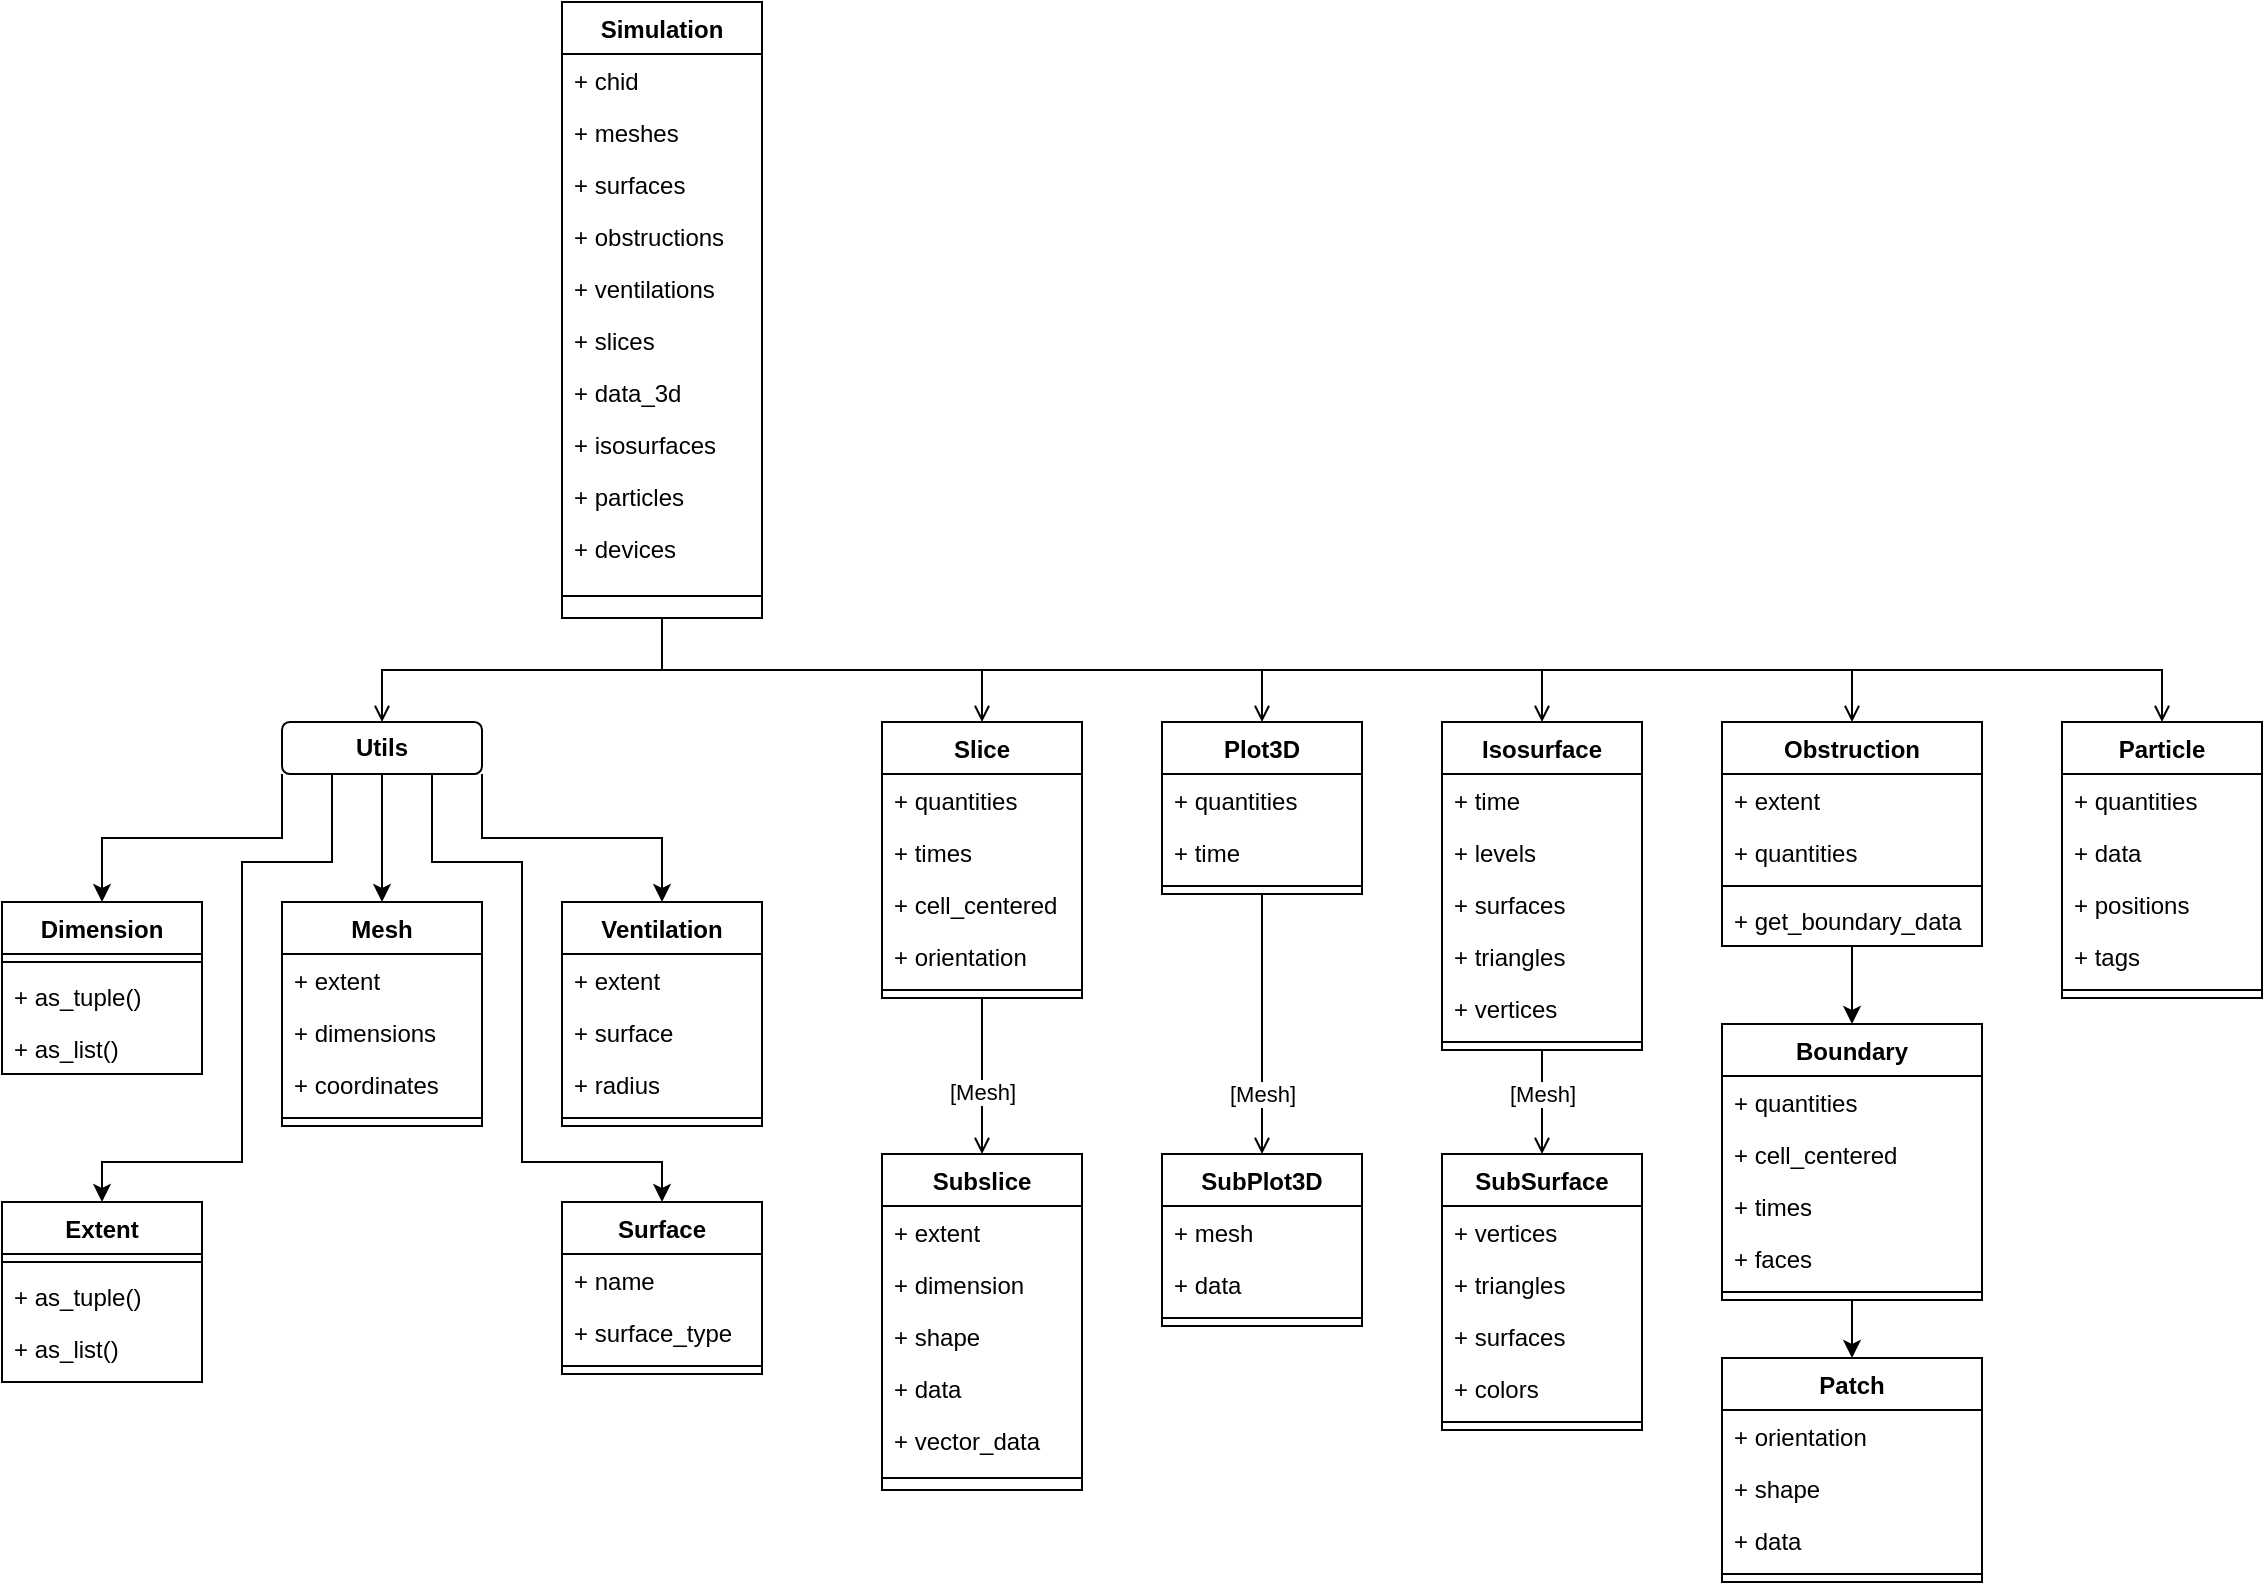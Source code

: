 <mxfile version="14.3.2" type="device"><diagram id="C5RBs43oDa-KdzZeNtuy" name="Page-1"><mxGraphModel dx="1422" dy="762" grid="1" gridSize="10" guides="1" tooltips="1" connect="1" arrows="1" fold="1" page="1" pageScale="1" pageWidth="1169" pageHeight="827" math="0" shadow="0"><root><mxCell id="WIyWlLk6GJQsqaUBKTNV-0"/><mxCell id="WIyWlLk6GJQsqaUBKTNV-1" parent="WIyWlLk6GJQsqaUBKTNV-0"/><mxCell id="TJnYj9k_5-1YT6hgguGV-46" style="edgeStyle=orthogonalEdgeStyle;rounded=0;orthogonalLoop=1;jettySize=auto;html=1;exitX=0.5;exitY=1;exitDx=0;exitDy=0;entryX=0.5;entryY=0;entryDx=0;entryDy=0;startArrow=none;startFill=0;endArrow=open;endFill=0;" parent="WIyWlLk6GJQsqaUBKTNV-1" source="zkfFHV4jXpPFQw0GAbJ--0" target="TJnYj9k_5-1YT6hgguGV-35" edge="1"><mxGeometry relative="1" as="geometry"/></mxCell><mxCell id="TJnYj9k_5-1YT6hgguGV-57" style="edgeStyle=orthogonalEdgeStyle;rounded=0;orthogonalLoop=1;jettySize=auto;html=1;exitX=0.5;exitY=1;exitDx=0;exitDy=0;entryX=0.5;entryY=0;entryDx=0;entryDy=0;startArrow=none;startFill=0;endArrow=open;endFill=0;" parent="WIyWlLk6GJQsqaUBKTNV-1" source="zkfFHV4jXpPFQw0GAbJ--0" target="TJnYj9k_5-1YT6hgguGV-49" edge="1"><mxGeometry relative="1" as="geometry"/></mxCell><mxCell id="TJnYj9k_5-1YT6hgguGV-58" style="edgeStyle=orthogonalEdgeStyle;rounded=0;orthogonalLoop=1;jettySize=auto;html=1;exitX=0.5;exitY=1;exitDx=0;exitDy=0;entryX=0.5;entryY=0;entryDx=0;entryDy=0;startArrow=none;startFill=0;endArrow=open;endFill=0;" parent="WIyWlLk6GJQsqaUBKTNV-1" source="zkfFHV4jXpPFQw0GAbJ--0" target="TJnYj9k_5-1YT6hgguGV-18" edge="1"><mxGeometry relative="1" as="geometry"/></mxCell><mxCell id="TJnYj9k_5-1YT6hgguGV-99" style="edgeStyle=orthogonalEdgeStyle;rounded=0;orthogonalLoop=1;jettySize=auto;html=1;exitX=0.5;exitY=1;exitDx=0;exitDy=0;startArrow=none;startFill=0;endArrow=open;endFill=0;entryX=0.5;entryY=0;entryDx=0;entryDy=0;" parent="WIyWlLk6GJQsqaUBKTNV-1" source="zkfFHV4jXpPFQw0GAbJ--0" target="TJnYj9k_5-1YT6hgguGV-12" edge="1"><mxGeometry relative="1" as="geometry"/></mxCell><mxCell id="TJnYj9k_5-1YT6hgguGV-103" style="edgeStyle=orthogonalEdgeStyle;rounded=0;orthogonalLoop=1;jettySize=auto;html=1;exitX=0.5;exitY=1;exitDx=0;exitDy=0;entryX=0.5;entryY=0;entryDx=0;entryDy=0;startArrow=none;startFill=0;endArrow=open;endFill=0;" parent="WIyWlLk6GJQsqaUBKTNV-1" source="zkfFHV4jXpPFQw0GAbJ--0" target="TJnYj9k_5-1YT6hgguGV-61" edge="1"><mxGeometry relative="1" as="geometry"/></mxCell><mxCell id="zkfFHV4jXpPFQw0GAbJ--0" value="Simulation" style="swimlane;fontStyle=1;align=center;verticalAlign=top;childLayout=stackLayout;horizontal=1;startSize=26;horizontalStack=0;resizeParent=1;resizeLast=0;collapsible=1;marginBottom=0;rounded=0;shadow=0;strokeWidth=1;" parent="WIyWlLk6GJQsqaUBKTNV-1" vertex="1"><mxGeometry x="300" y="19" width="100" height="308" as="geometry"><mxRectangle x="230" y="140" width="160" height="26" as="alternateBounds"/></mxGeometry></mxCell><mxCell id="zkfFHV4jXpPFQw0GAbJ--1" value="+ chid" style="text;align=left;verticalAlign=top;spacingLeft=4;spacingRight=4;overflow=hidden;rotatable=0;points=[[0,0.5],[1,0.5]];portConstraint=eastwest;" parent="zkfFHV4jXpPFQw0GAbJ--0" vertex="1"><mxGeometry y="26" width="100" height="26" as="geometry"/></mxCell><mxCell id="zkfFHV4jXpPFQw0GAbJ--2" value="+ meshes" style="text;align=left;verticalAlign=top;spacingLeft=4;spacingRight=4;overflow=hidden;rotatable=0;points=[[0,0.5],[1,0.5]];portConstraint=eastwest;rounded=0;shadow=0;html=0;" parent="zkfFHV4jXpPFQw0GAbJ--0" vertex="1"><mxGeometry y="52" width="100" height="26" as="geometry"/></mxCell><mxCell id="zkfFHV4jXpPFQw0GAbJ--3" value="+ surfaces" style="text;align=left;verticalAlign=top;spacingLeft=4;spacingRight=4;overflow=hidden;rotatable=0;points=[[0,0.5],[1,0.5]];portConstraint=eastwest;rounded=0;shadow=0;html=0;" parent="zkfFHV4jXpPFQw0GAbJ--0" vertex="1"><mxGeometry y="78" width="100" height="26" as="geometry"/></mxCell><mxCell id="TJnYj9k_5-1YT6hgguGV-0" value="+ obstructions" style="text;align=left;verticalAlign=top;spacingLeft=4;spacingRight=4;overflow=hidden;rotatable=0;points=[[0,0.5],[1,0.5]];portConstraint=eastwest;rounded=0;shadow=0;html=0;" parent="zkfFHV4jXpPFQw0GAbJ--0" vertex="1"><mxGeometry y="104" width="100" height="26" as="geometry"/></mxCell><mxCell id="TJnYj9k_5-1YT6hgguGV-1" value="+ ventilations" style="text;align=left;verticalAlign=top;spacingLeft=4;spacingRight=4;overflow=hidden;rotatable=0;points=[[0,0.5],[1,0.5]];portConstraint=eastwest;rounded=0;shadow=0;html=0;" parent="zkfFHV4jXpPFQw0GAbJ--0" vertex="1"><mxGeometry y="130" width="100" height="26" as="geometry"/></mxCell><mxCell id="TJnYj9k_5-1YT6hgguGV-2" value="+ slices" style="text;align=left;verticalAlign=top;spacingLeft=4;spacingRight=4;overflow=hidden;rotatable=0;points=[[0,0.5],[1,0.5]];portConstraint=eastwest;rounded=0;shadow=0;html=0;" parent="zkfFHV4jXpPFQw0GAbJ--0" vertex="1"><mxGeometry y="156" width="100" height="26" as="geometry"/></mxCell><mxCell id="9ax6UmzEwDTlL08k2QeI-30" value="+ data_3d" style="text;align=left;verticalAlign=top;spacingLeft=4;spacingRight=4;overflow=hidden;rotatable=0;points=[[0,0.5],[1,0.5]];portConstraint=eastwest;rounded=0;shadow=0;html=0;" vertex="1" parent="zkfFHV4jXpPFQw0GAbJ--0"><mxGeometry y="182" width="100" height="26" as="geometry"/></mxCell><mxCell id="9ax6UmzEwDTlL08k2QeI-28" value="+ isosurfaces" style="text;align=left;verticalAlign=top;spacingLeft=4;spacingRight=4;overflow=hidden;rotatable=0;points=[[0,0.5],[1,0.5]];portConstraint=eastwest;rounded=0;shadow=0;html=0;" vertex="1" parent="zkfFHV4jXpPFQw0GAbJ--0"><mxGeometry y="208" width="100" height="26" as="geometry"/></mxCell><mxCell id="9ax6UmzEwDTlL08k2QeI-31" value="+ particles" style="text;align=left;verticalAlign=top;spacingLeft=4;spacingRight=4;overflow=hidden;rotatable=0;points=[[0,0.5],[1,0.5]];portConstraint=eastwest;rounded=0;shadow=0;html=0;" vertex="1" parent="zkfFHV4jXpPFQw0GAbJ--0"><mxGeometry y="234" width="100" height="26" as="geometry"/></mxCell><mxCell id="9ax6UmzEwDTlL08k2QeI-32" value="+ devices" style="text;align=left;verticalAlign=top;spacingLeft=4;spacingRight=4;overflow=hidden;rotatable=0;points=[[0,0.5],[1,0.5]];portConstraint=eastwest;rounded=0;shadow=0;html=0;" vertex="1" parent="zkfFHV4jXpPFQw0GAbJ--0"><mxGeometry y="260" width="100" height="26" as="geometry"/></mxCell><mxCell id="zkfFHV4jXpPFQw0GAbJ--4" value="" style="line;html=1;strokeWidth=1;align=left;verticalAlign=middle;spacingTop=-1;spacingLeft=3;spacingRight=3;rotatable=0;labelPosition=right;points=[];portConstraint=eastwest;" parent="zkfFHV4jXpPFQw0GAbJ--0" vertex="1"><mxGeometry y="286" width="100" height="22" as="geometry"/></mxCell><mxCell id="zkfFHV4jXpPFQw0GAbJ--6" value="Dimension" style="swimlane;fontStyle=1;align=center;verticalAlign=top;childLayout=stackLayout;horizontal=1;startSize=26;horizontalStack=0;resizeParent=1;resizeLast=0;collapsible=1;marginBottom=0;rounded=0;shadow=0;strokeWidth=1;" parent="WIyWlLk6GJQsqaUBKTNV-1" vertex="1"><mxGeometry x="20" y="469" width="100" height="86" as="geometry"><mxRectangle x="130" y="380" width="160" height="26" as="alternateBounds"/></mxGeometry></mxCell><mxCell id="zkfFHV4jXpPFQw0GAbJ--9" value="" style="line;html=1;strokeWidth=1;align=left;verticalAlign=middle;spacingTop=-1;spacingLeft=3;spacingRight=3;rotatable=0;labelPosition=right;points=[];portConstraint=eastwest;" parent="zkfFHV4jXpPFQw0GAbJ--6" vertex="1"><mxGeometry y="26" width="100" height="8" as="geometry"/></mxCell><mxCell id="9ax6UmzEwDTlL08k2QeI-25" value="+ as_tuple()" style="text;align=left;verticalAlign=top;spacingLeft=4;spacingRight=4;overflow=hidden;rotatable=0;points=[[0,0.5],[1,0.5]];portConstraint=eastwest;" vertex="1" parent="zkfFHV4jXpPFQw0GAbJ--6"><mxGeometry y="34" width="100" height="26" as="geometry"/></mxCell><mxCell id="9ax6UmzEwDTlL08k2QeI-26" value="+ as_list()" style="text;align=left;verticalAlign=top;spacingLeft=4;spacingRight=4;overflow=hidden;rotatable=0;points=[[0,0.5],[1,0.5]];portConstraint=eastwest;" vertex="1" parent="zkfFHV4jXpPFQw0GAbJ--6"><mxGeometry y="60" width="100" height="26" as="geometry"/></mxCell><mxCell id="zkfFHV4jXpPFQw0GAbJ--13" value="Mesh" style="swimlane;fontStyle=1;align=center;verticalAlign=top;childLayout=stackLayout;horizontal=1;startSize=26;horizontalStack=0;resizeParent=1;resizeLast=0;collapsible=1;marginBottom=0;rounded=0;shadow=0;strokeWidth=1;" parent="WIyWlLk6GJQsqaUBKTNV-1" vertex="1"><mxGeometry x="160" y="469" width="100" height="112" as="geometry"><mxRectangle x="340" y="380" width="170" height="26" as="alternateBounds"/></mxGeometry></mxCell><mxCell id="TJnYj9k_5-1YT6hgguGV-15" value="+ extent" style="text;align=left;verticalAlign=top;spacingLeft=4;spacingRight=4;overflow=hidden;rotatable=0;points=[[0,0.5],[1,0.5]];portConstraint=eastwest;" parent="zkfFHV4jXpPFQw0GAbJ--13" vertex="1"><mxGeometry y="26" width="100" height="26" as="geometry"/></mxCell><mxCell id="TJnYj9k_5-1YT6hgguGV-6" value="+ dimensions" style="text;align=left;verticalAlign=top;spacingLeft=4;spacingRight=4;overflow=hidden;rotatable=0;points=[[0,0.5],[1,0.5]];portConstraint=eastwest;" parent="zkfFHV4jXpPFQw0GAbJ--13" vertex="1"><mxGeometry y="52" width="100" height="26" as="geometry"/></mxCell><mxCell id="zkfFHV4jXpPFQw0GAbJ--14" value="+ coordinates" style="text;align=left;verticalAlign=top;spacingLeft=4;spacingRight=4;overflow=hidden;rotatable=0;points=[[0,0.5],[1,0.5]];portConstraint=eastwest;" parent="zkfFHV4jXpPFQw0GAbJ--13" vertex="1"><mxGeometry y="78" width="100" height="26" as="geometry"/></mxCell><mxCell id="zkfFHV4jXpPFQw0GAbJ--15" value="" style="line;html=1;strokeWidth=1;align=left;verticalAlign=middle;spacingTop=-1;spacingLeft=3;spacingRight=3;rotatable=0;labelPosition=right;points=[];portConstraint=eastwest;" parent="zkfFHV4jXpPFQw0GAbJ--13" vertex="1"><mxGeometry y="104" width="100" height="8" as="geometry"/></mxCell><mxCell id="zkfFHV4jXpPFQw0GAbJ--16" value="" style="endArrow=none;endSize=10;endFill=0;shadow=0;strokeWidth=1;rounded=0;edgeStyle=elbowEdgeStyle;elbow=vertical;startArrow=open;startFill=0;exitX=0.5;exitY=0;exitDx=0;exitDy=0;" parent="WIyWlLk6GJQsqaUBKTNV-1" source="9ax6UmzEwDTlL08k2QeI-2" target="zkfFHV4jXpPFQw0GAbJ--0" edge="1"><mxGeometry width="160" relative="1" as="geometry"><mxPoint x="110" y="342" as="sourcePoint"/><mxPoint x="210" y="240" as="targetPoint"/></mxGeometry></mxCell><mxCell id="TJnYj9k_5-1YT6hgguGV-9" value="Ventilation" style="swimlane;fontStyle=1;align=center;verticalAlign=top;childLayout=stackLayout;horizontal=1;startSize=26;horizontalStack=0;resizeParent=1;resizeLast=0;collapsible=1;marginBottom=0;rounded=0;shadow=0;strokeWidth=1;" parent="WIyWlLk6GJQsqaUBKTNV-1" vertex="1"><mxGeometry x="300" y="469" width="100" height="112" as="geometry"><mxRectangle x="130" y="380" width="160" height="26" as="alternateBounds"/></mxGeometry></mxCell><mxCell id="TJnYj9k_5-1YT6hgguGV-11" value="+ extent" style="text;align=left;verticalAlign=top;spacingLeft=4;spacingRight=4;overflow=hidden;rotatable=0;points=[[0,0.5],[1,0.5]];portConstraint=eastwest;rounded=0;shadow=0;html=0;" parent="TJnYj9k_5-1YT6hgguGV-9" vertex="1"><mxGeometry y="26" width="100" height="26" as="geometry"/></mxCell><mxCell id="9ax6UmzEwDTlL08k2QeI-21" value="+ surface" style="text;align=left;verticalAlign=top;spacingLeft=4;spacingRight=4;overflow=hidden;rotatable=0;points=[[0,0.5],[1,0.5]];portConstraint=eastwest;" vertex="1" parent="TJnYj9k_5-1YT6hgguGV-9"><mxGeometry y="52" width="100" height="26" as="geometry"/></mxCell><mxCell id="9ax6UmzEwDTlL08k2QeI-22" value="+ radius" style="text;align=left;verticalAlign=top;spacingLeft=4;spacingRight=4;overflow=hidden;rotatable=0;points=[[0,0.5],[1,0.5]];portConstraint=eastwest;" vertex="1" parent="TJnYj9k_5-1YT6hgguGV-9"><mxGeometry y="78" width="100" height="26" as="geometry"/></mxCell><mxCell id="TJnYj9k_5-1YT6hgguGV-10" value="" style="line;html=1;strokeWidth=1;align=left;verticalAlign=middle;spacingTop=-1;spacingLeft=3;spacingRight=3;rotatable=0;labelPosition=right;points=[];portConstraint=eastwest;" parent="TJnYj9k_5-1YT6hgguGV-9" vertex="1"><mxGeometry y="104" width="100" height="8" as="geometry"/></mxCell><mxCell id="oBUlS-9L12usLb372M1P-0" style="edgeStyle=orthogonalEdgeStyle;rounded=0;orthogonalLoop=1;jettySize=auto;html=1;entryX=0.5;entryY=0;entryDx=0;entryDy=0;" parent="WIyWlLk6GJQsqaUBKTNV-1" source="TJnYj9k_5-1YT6hgguGV-12" target="TJnYj9k_5-1YT6hgguGV-91" edge="1"><mxGeometry relative="1" as="geometry"/></mxCell><mxCell id="TJnYj9k_5-1YT6hgguGV-12" value="Obstruction" style="swimlane;fontStyle=1;align=center;verticalAlign=top;childLayout=stackLayout;horizontal=1;startSize=26;horizontalStack=0;resizeParent=1;resizeLast=0;collapsible=1;marginBottom=0;rounded=0;shadow=0;strokeWidth=1;" parent="WIyWlLk6GJQsqaUBKTNV-1" vertex="1"><mxGeometry x="880" y="379" width="130" height="112" as="geometry"><mxRectangle x="130" y="380" width="160" height="26" as="alternateBounds"/></mxGeometry></mxCell><mxCell id="TJnYj9k_5-1YT6hgguGV-13" value="+ extent" style="text;align=left;verticalAlign=top;spacingLeft=4;spacingRight=4;overflow=hidden;rotatable=0;points=[[0,0.5],[1,0.5]];portConstraint=eastwest;rounded=0;shadow=0;html=0;" parent="TJnYj9k_5-1YT6hgguGV-12" vertex="1"><mxGeometry y="26" width="130" height="26" as="geometry"/></mxCell><mxCell id="9ax6UmzEwDTlL08k2QeI-40" value="+ quantities" style="text;align=left;verticalAlign=top;spacingLeft=4;spacingRight=4;overflow=hidden;rotatable=0;points=[[0,0.5],[1,0.5]];portConstraint=eastwest;rounded=0;shadow=0;html=0;" vertex="1" parent="TJnYj9k_5-1YT6hgguGV-12"><mxGeometry y="52" width="130" height="26" as="geometry"/></mxCell><mxCell id="TJnYj9k_5-1YT6hgguGV-14" value="" style="line;html=1;strokeWidth=1;align=left;verticalAlign=middle;spacingTop=-1;spacingLeft=3;spacingRight=3;rotatable=0;labelPosition=right;points=[];portConstraint=eastwest;" parent="TJnYj9k_5-1YT6hgguGV-12" vertex="1"><mxGeometry y="78" width="130" height="8" as="geometry"/></mxCell><mxCell id="9ax6UmzEwDTlL08k2QeI-39" value="+ get_boundary_data" style="text;align=left;verticalAlign=top;spacingLeft=4;spacingRight=4;overflow=hidden;rotatable=0;points=[[0,0.5],[1,0.5]];portConstraint=eastwest;rounded=0;shadow=0;html=0;" vertex="1" parent="TJnYj9k_5-1YT6hgguGV-12"><mxGeometry y="86" width="130" height="26" as="geometry"/></mxCell><mxCell id="TJnYj9k_5-1YT6hgguGV-30" style="edgeStyle=orthogonalEdgeStyle;rounded=0;orthogonalLoop=1;jettySize=auto;html=1;exitX=0.5;exitY=1;exitDx=0;exitDy=0;entryX=0.5;entryY=0;entryDx=0;entryDy=0;startArrow=none;startFill=0;endArrow=open;endFill=0;" parent="WIyWlLk6GJQsqaUBKTNV-1" source="TJnYj9k_5-1YT6hgguGV-18" target="TJnYj9k_5-1YT6hgguGV-24" edge="1"><mxGeometry relative="1" as="geometry"/></mxCell><mxCell id="TJnYj9k_5-1YT6hgguGV-31" value="[Mesh]" style="edgeLabel;html=1;align=center;verticalAlign=middle;resizable=0;points=[];" parent="TJnYj9k_5-1YT6hgguGV-30" vertex="1" connectable="0"><mxGeometry x="0.231" relative="1" as="geometry"><mxPoint y="20" as="offset"/></mxGeometry></mxCell><mxCell id="TJnYj9k_5-1YT6hgguGV-18" value="Plot3D" style="swimlane;fontStyle=1;align=center;verticalAlign=top;childLayout=stackLayout;horizontal=1;startSize=26;horizontalStack=0;resizeParent=1;resizeLast=0;collapsible=1;marginBottom=0;rounded=0;shadow=0;strokeWidth=1;" parent="WIyWlLk6GJQsqaUBKTNV-1" vertex="1"><mxGeometry x="600" y="379" width="100" height="86" as="geometry"><mxRectangle x="340" y="380" width="170" height="26" as="alternateBounds"/></mxGeometry></mxCell><mxCell id="TJnYj9k_5-1YT6hgguGV-19" value="+ quantities" style="text;align=left;verticalAlign=top;spacingLeft=4;spacingRight=4;overflow=hidden;rotatable=0;points=[[0,0.5],[1,0.5]];portConstraint=eastwest;" parent="TJnYj9k_5-1YT6hgguGV-18" vertex="1"><mxGeometry y="26" width="100" height="26" as="geometry"/></mxCell><mxCell id="TJnYj9k_5-1YT6hgguGV-20" value="+ time" style="text;align=left;verticalAlign=top;spacingLeft=4;spacingRight=4;overflow=hidden;rotatable=0;points=[[0,0.5],[1,0.5]];portConstraint=eastwest;" parent="TJnYj9k_5-1YT6hgguGV-18" vertex="1"><mxGeometry y="52" width="100" height="26" as="geometry"/></mxCell><mxCell id="TJnYj9k_5-1YT6hgguGV-23" value="" style="line;html=1;strokeWidth=1;align=left;verticalAlign=middle;spacingTop=-1;spacingLeft=3;spacingRight=3;rotatable=0;labelPosition=right;points=[];portConstraint=eastwest;" parent="TJnYj9k_5-1YT6hgguGV-18" vertex="1"><mxGeometry y="78" width="100" height="8" as="geometry"/></mxCell><mxCell id="TJnYj9k_5-1YT6hgguGV-24" value="SubPlot3D" style="swimlane;fontStyle=1;align=center;verticalAlign=top;childLayout=stackLayout;horizontal=1;startSize=26;horizontalStack=0;resizeParent=1;resizeLast=0;collapsible=1;marginBottom=0;rounded=0;shadow=0;strokeWidth=1;" parent="WIyWlLk6GJQsqaUBKTNV-1" vertex="1"><mxGeometry x="600" y="595" width="100" height="86" as="geometry"><mxRectangle x="340" y="380" width="170" height="26" as="alternateBounds"/></mxGeometry></mxCell><mxCell id="9ax6UmzEwDTlL08k2QeI-34" value="+ mesh" style="text;align=left;verticalAlign=top;spacingLeft=4;spacingRight=4;overflow=hidden;rotatable=0;points=[[0,0.5],[1,0.5]];portConstraint=eastwest;" vertex="1" parent="TJnYj9k_5-1YT6hgguGV-24"><mxGeometry y="26" width="100" height="26" as="geometry"/></mxCell><mxCell id="TJnYj9k_5-1YT6hgguGV-27" value="+ data" style="text;align=left;verticalAlign=top;spacingLeft=4;spacingRight=4;overflow=hidden;rotatable=0;points=[[0,0.5],[1,0.5]];portConstraint=eastwest;" parent="TJnYj9k_5-1YT6hgguGV-24" vertex="1"><mxGeometry y="52" width="100" height="26" as="geometry"/></mxCell><mxCell id="TJnYj9k_5-1YT6hgguGV-29" value="" style="line;html=1;strokeWidth=1;align=left;verticalAlign=middle;spacingTop=-1;spacingLeft=3;spacingRight=3;rotatable=0;labelPosition=right;points=[];portConstraint=eastwest;" parent="TJnYj9k_5-1YT6hgguGV-24" vertex="1"><mxGeometry y="78" width="100" height="8" as="geometry"/></mxCell><mxCell id="TJnYj9k_5-1YT6hgguGV-33" style="edgeStyle=orthogonalEdgeStyle;rounded=0;orthogonalLoop=1;jettySize=auto;html=1;exitX=0.5;exitY=1;exitDx=0;exitDy=0;entryX=0.5;entryY=0;entryDx=0;entryDy=0;startArrow=none;startFill=0;endArrow=open;endFill=0;" parent="WIyWlLk6GJQsqaUBKTNV-1" source="TJnYj9k_5-1YT6hgguGV-35" target="TJnYj9k_5-1YT6hgguGV-40" edge="1"><mxGeometry relative="1" as="geometry"/></mxCell><mxCell id="TJnYj9k_5-1YT6hgguGV-34" value="[Mesh]" style="edgeLabel;html=1;align=center;verticalAlign=middle;resizable=0;points=[];" parent="TJnYj9k_5-1YT6hgguGV-33" vertex="1" connectable="0"><mxGeometry x="0.231" relative="1" as="geometry"><mxPoint y="-1" as="offset"/></mxGeometry></mxCell><mxCell id="TJnYj9k_5-1YT6hgguGV-35" value="Slice" style="swimlane;fontStyle=1;align=center;verticalAlign=top;childLayout=stackLayout;horizontal=1;startSize=26;horizontalStack=0;resizeParent=1;resizeLast=0;collapsible=1;marginBottom=0;rounded=0;shadow=0;strokeWidth=1;" parent="WIyWlLk6GJQsqaUBKTNV-1" vertex="1"><mxGeometry x="460" y="379" width="100" height="138" as="geometry"><mxRectangle x="340" y="380" width="170" height="26" as="alternateBounds"/></mxGeometry></mxCell><mxCell id="TJnYj9k_5-1YT6hgguGV-36" value="+ quantities" style="text;align=left;verticalAlign=top;spacingLeft=4;spacingRight=4;overflow=hidden;rotatable=0;points=[[0,0.5],[1,0.5]];portConstraint=eastwest;" parent="TJnYj9k_5-1YT6hgguGV-35" vertex="1"><mxGeometry y="26" width="100" height="26" as="geometry"/></mxCell><mxCell id="TJnYj9k_5-1YT6hgguGV-37" value="+ times" style="text;align=left;verticalAlign=top;spacingLeft=4;spacingRight=4;overflow=hidden;rotatable=0;points=[[0,0.5],[1,0.5]];portConstraint=eastwest;" parent="TJnYj9k_5-1YT6hgguGV-35" vertex="1"><mxGeometry y="52" width="100" height="26" as="geometry"/></mxCell><mxCell id="TJnYj9k_5-1YT6hgguGV-38" value="+ cell_centered" style="text;align=left;verticalAlign=top;spacingLeft=4;spacingRight=4;overflow=hidden;rotatable=0;points=[[0,0.5],[1,0.5]];portConstraint=eastwest;" parent="TJnYj9k_5-1YT6hgguGV-35" vertex="1"><mxGeometry y="78" width="100" height="26" as="geometry"/></mxCell><mxCell id="9ax6UmzEwDTlL08k2QeI-33" value="+ orientation" style="text;align=left;verticalAlign=top;spacingLeft=4;spacingRight=4;overflow=hidden;rotatable=0;points=[[0,0.5],[1,0.5]];portConstraint=eastwest;" vertex="1" parent="TJnYj9k_5-1YT6hgguGV-35"><mxGeometry y="104" width="100" height="26" as="geometry"/></mxCell><mxCell id="TJnYj9k_5-1YT6hgguGV-39" value="" style="line;html=1;strokeWidth=1;align=left;verticalAlign=middle;spacingTop=-1;spacingLeft=3;spacingRight=3;rotatable=0;labelPosition=right;points=[];portConstraint=eastwest;" parent="TJnYj9k_5-1YT6hgguGV-35" vertex="1"><mxGeometry y="130" width="100" height="8" as="geometry"/></mxCell><mxCell id="TJnYj9k_5-1YT6hgguGV-40" value="Subslice" style="swimlane;fontStyle=1;align=center;verticalAlign=top;childLayout=stackLayout;horizontal=1;startSize=26;horizontalStack=0;resizeParent=1;resizeLast=0;collapsible=1;marginBottom=0;rounded=0;shadow=0;strokeWidth=1;" parent="WIyWlLk6GJQsqaUBKTNV-1" vertex="1"><mxGeometry x="460" y="595" width="100" height="168" as="geometry"><mxRectangle x="340" y="380" width="170" height="26" as="alternateBounds"/></mxGeometry></mxCell><mxCell id="TJnYj9k_5-1YT6hgguGV-41" value="+ extent" style="text;align=left;verticalAlign=top;spacingLeft=4;spacingRight=4;overflow=hidden;rotatable=0;points=[[0,0.5],[1,0.5]];portConstraint=eastwest;" parent="TJnYj9k_5-1YT6hgguGV-40" vertex="1"><mxGeometry y="26" width="100" height="26" as="geometry"/></mxCell><mxCell id="TJnYj9k_5-1YT6hgguGV-42" value="+ dimension" style="text;align=left;verticalAlign=top;spacingLeft=4;spacingRight=4;overflow=hidden;rotatable=0;points=[[0,0.5],[1,0.5]];portConstraint=eastwest;" parent="TJnYj9k_5-1YT6hgguGV-40" vertex="1"><mxGeometry y="52" width="100" height="26" as="geometry"/></mxCell><mxCell id="9ax6UmzEwDTlL08k2QeI-36" value="+ shape" style="text;align=left;verticalAlign=top;spacingLeft=4;spacingRight=4;overflow=hidden;rotatable=0;points=[[0,0.5],[1,0.5]];portConstraint=eastwest;" vertex="1" parent="TJnYj9k_5-1YT6hgguGV-40"><mxGeometry y="78" width="100" height="26" as="geometry"/></mxCell><mxCell id="9ax6UmzEwDTlL08k2QeI-38" value="+ data" style="text;align=left;verticalAlign=top;spacingLeft=4;spacingRight=4;overflow=hidden;rotatable=0;points=[[0,0.5],[1,0.5]];portConstraint=eastwest;" vertex="1" parent="TJnYj9k_5-1YT6hgguGV-40"><mxGeometry y="104" width="100" height="26" as="geometry"/></mxCell><mxCell id="9ax6UmzEwDTlL08k2QeI-37" value="+ vector_data" style="text;align=left;verticalAlign=top;spacingLeft=4;spacingRight=4;overflow=hidden;rotatable=0;points=[[0,0.5],[1,0.5]];portConstraint=eastwest;" vertex="1" parent="TJnYj9k_5-1YT6hgguGV-40"><mxGeometry y="130" width="100" height="26" as="geometry"/></mxCell><mxCell id="TJnYj9k_5-1YT6hgguGV-45" value="" style="line;html=1;strokeWidth=1;align=left;verticalAlign=middle;spacingTop=-1;spacingLeft=3;spacingRight=3;rotatable=0;labelPosition=right;points=[];portConstraint=eastwest;" parent="TJnYj9k_5-1YT6hgguGV-40" vertex="1"><mxGeometry y="156" width="100" height="12" as="geometry"/></mxCell><mxCell id="TJnYj9k_5-1YT6hgguGV-47" style="edgeStyle=orthogonalEdgeStyle;rounded=0;orthogonalLoop=1;jettySize=auto;html=1;exitX=0.5;exitY=1;exitDx=0;exitDy=0;entryX=0.5;entryY=0;entryDx=0;entryDy=0;startArrow=none;startFill=0;endArrow=open;endFill=0;" parent="WIyWlLk6GJQsqaUBKTNV-1" source="TJnYj9k_5-1YT6hgguGV-49" target="TJnYj9k_5-1YT6hgguGV-54" edge="1"><mxGeometry relative="1" as="geometry"/></mxCell><mxCell id="TJnYj9k_5-1YT6hgguGV-48" value="[Mesh]" style="edgeLabel;html=1;align=center;verticalAlign=middle;resizable=0;points=[];" parent="TJnYj9k_5-1YT6hgguGV-47" vertex="1" connectable="0"><mxGeometry x="0.231" relative="1" as="geometry"><mxPoint y="-10" as="offset"/></mxGeometry></mxCell><mxCell id="TJnYj9k_5-1YT6hgguGV-49" value="Isosurface" style="swimlane;fontStyle=1;align=center;verticalAlign=top;childLayout=stackLayout;horizontal=1;startSize=26;horizontalStack=0;resizeParent=1;resizeLast=0;collapsible=1;marginBottom=0;rounded=0;shadow=0;strokeWidth=1;" parent="WIyWlLk6GJQsqaUBKTNV-1" vertex="1"><mxGeometry x="740" y="379" width="100" height="164" as="geometry"><mxRectangle x="340" y="380" width="170" height="26" as="alternateBounds"/></mxGeometry></mxCell><mxCell id="TJnYj9k_5-1YT6hgguGV-51" value="+ time" style="text;align=left;verticalAlign=top;spacingLeft=4;spacingRight=4;overflow=hidden;rotatable=0;points=[[0,0.5],[1,0.5]];portConstraint=eastwest;" parent="TJnYj9k_5-1YT6hgguGV-49" vertex="1"><mxGeometry y="26" width="100" height="26" as="geometry"/></mxCell><mxCell id="TJnYj9k_5-1YT6hgguGV-52" value="+ levels" style="text;align=left;verticalAlign=top;spacingLeft=4;spacingRight=4;overflow=hidden;rotatable=0;points=[[0,0.5],[1,0.5]];portConstraint=eastwest;" parent="TJnYj9k_5-1YT6hgguGV-49" vertex="1"><mxGeometry y="52" width="100" height="26" as="geometry"/></mxCell><mxCell id="9ax6UmzEwDTlL08k2QeI-59" value="+ surfaces" style="text;align=left;verticalAlign=top;spacingLeft=4;spacingRight=4;overflow=hidden;rotatable=0;points=[[0,0.5],[1,0.5]];portConstraint=eastwest;" vertex="1" parent="TJnYj9k_5-1YT6hgguGV-49"><mxGeometry y="78" width="100" height="26" as="geometry"/></mxCell><mxCell id="9ax6UmzEwDTlL08k2QeI-58" value="+ triangles" style="text;align=left;verticalAlign=top;spacingLeft=4;spacingRight=4;overflow=hidden;rotatable=0;points=[[0,0.5],[1,0.5]];portConstraint=eastwest;" vertex="1" parent="TJnYj9k_5-1YT6hgguGV-49"><mxGeometry y="104" width="100" height="26" as="geometry"/></mxCell><mxCell id="9ax6UmzEwDTlL08k2QeI-57" value="+ vertices" style="text;align=left;verticalAlign=top;spacingLeft=4;spacingRight=4;overflow=hidden;rotatable=0;points=[[0,0.5],[1,0.5]];portConstraint=eastwest;" vertex="1" parent="TJnYj9k_5-1YT6hgguGV-49"><mxGeometry y="130" width="100" height="26" as="geometry"/></mxCell><mxCell id="TJnYj9k_5-1YT6hgguGV-53" value="" style="line;html=1;strokeWidth=1;align=left;verticalAlign=middle;spacingTop=-1;spacingLeft=3;spacingRight=3;rotatable=0;labelPosition=right;points=[];portConstraint=eastwest;" parent="TJnYj9k_5-1YT6hgguGV-49" vertex="1"><mxGeometry y="156" width="100" height="8" as="geometry"/></mxCell><mxCell id="TJnYj9k_5-1YT6hgguGV-54" value="SubSurface" style="swimlane;fontStyle=1;align=center;verticalAlign=top;childLayout=stackLayout;horizontal=1;startSize=26;horizontalStack=0;resizeParent=1;resizeLast=0;collapsible=1;marginBottom=0;rounded=0;shadow=0;strokeWidth=1;" parent="WIyWlLk6GJQsqaUBKTNV-1" vertex="1"><mxGeometry x="740" y="595" width="100" height="138" as="geometry"><mxRectangle x="340" y="380" width="170" height="26" as="alternateBounds"/></mxGeometry></mxCell><mxCell id="TJnYj9k_5-1YT6hgguGV-55" value="+ vertices" style="text;align=left;verticalAlign=top;spacingLeft=4;spacingRight=4;overflow=hidden;rotatable=0;points=[[0,0.5],[1,0.5]];portConstraint=eastwest;" parent="TJnYj9k_5-1YT6hgguGV-54" vertex="1"><mxGeometry y="26" width="100" height="26" as="geometry"/></mxCell><mxCell id="TJnYj9k_5-1YT6hgguGV-100" value="+ triangles" style="text;align=left;verticalAlign=top;spacingLeft=4;spacingRight=4;overflow=hidden;rotatable=0;points=[[0,0.5],[1,0.5]];portConstraint=eastwest;" parent="TJnYj9k_5-1YT6hgguGV-54" vertex="1"><mxGeometry y="52" width="100" height="26" as="geometry"/></mxCell><mxCell id="TJnYj9k_5-1YT6hgguGV-102" value="+ surfaces" style="text;align=left;verticalAlign=top;spacingLeft=4;spacingRight=4;overflow=hidden;rotatable=0;points=[[0,0.5],[1,0.5]];portConstraint=eastwest;" parent="TJnYj9k_5-1YT6hgguGV-54" vertex="1"><mxGeometry y="78" width="100" height="26" as="geometry"/></mxCell><mxCell id="TJnYj9k_5-1YT6hgguGV-101" value="+ colors" style="text;align=left;verticalAlign=top;spacingLeft=4;spacingRight=4;overflow=hidden;rotatable=0;points=[[0,0.5],[1,0.5]];portConstraint=eastwest;" parent="TJnYj9k_5-1YT6hgguGV-54" vertex="1"><mxGeometry y="104" width="100" height="26" as="geometry"/></mxCell><mxCell id="TJnYj9k_5-1YT6hgguGV-56" value="" style="line;html=1;strokeWidth=1;align=left;verticalAlign=middle;spacingTop=-1;spacingLeft=3;spacingRight=3;rotatable=0;labelPosition=right;points=[];portConstraint=eastwest;" parent="TJnYj9k_5-1YT6hgguGV-54" vertex="1"><mxGeometry y="130" width="100" height="8" as="geometry"/></mxCell><mxCell id="TJnYj9k_5-1YT6hgguGV-61" value="Particle" style="swimlane;fontStyle=1;align=center;verticalAlign=top;childLayout=stackLayout;horizontal=1;startSize=26;horizontalStack=0;resizeParent=1;resizeLast=0;collapsible=1;marginBottom=0;rounded=0;shadow=0;strokeWidth=1;" parent="WIyWlLk6GJQsqaUBKTNV-1" vertex="1"><mxGeometry x="1050" y="379" width="100" height="138" as="geometry"><mxRectangle x="340" y="380" width="170" height="26" as="alternateBounds"/></mxGeometry></mxCell><mxCell id="9ax6UmzEwDTlL08k2QeI-49" value="+ quantities" style="text;align=left;verticalAlign=top;spacingLeft=4;spacingRight=4;overflow=hidden;rotatable=0;points=[[0,0.5],[1,0.5]];portConstraint=eastwest;" vertex="1" parent="TJnYj9k_5-1YT6hgguGV-61"><mxGeometry y="26" width="100" height="26" as="geometry"/></mxCell><mxCell id="9ax6UmzEwDTlL08k2QeI-50" value="+ data" style="text;align=left;verticalAlign=top;spacingLeft=4;spacingRight=4;overflow=hidden;rotatable=0;points=[[0,0.5],[1,0.5]];portConstraint=eastwest;" vertex="1" parent="TJnYj9k_5-1YT6hgguGV-61"><mxGeometry y="52" width="100" height="26" as="geometry"/></mxCell><mxCell id="9ax6UmzEwDTlL08k2QeI-51" value="+ positions" style="text;align=left;verticalAlign=top;spacingLeft=4;spacingRight=4;overflow=hidden;rotatable=0;points=[[0,0.5],[1,0.5]];portConstraint=eastwest;" vertex="1" parent="TJnYj9k_5-1YT6hgguGV-61"><mxGeometry y="78" width="100" height="26" as="geometry"/></mxCell><mxCell id="9ax6UmzEwDTlL08k2QeI-52" value="+ tags" style="text;align=left;verticalAlign=top;spacingLeft=4;spacingRight=4;overflow=hidden;rotatable=0;points=[[0,0.5],[1,0.5]];portConstraint=eastwest;" vertex="1" parent="TJnYj9k_5-1YT6hgguGV-61"><mxGeometry y="104" width="100" height="26" as="geometry"/></mxCell><mxCell id="TJnYj9k_5-1YT6hgguGV-65" value="" style="line;html=1;strokeWidth=1;align=left;verticalAlign=middle;spacingTop=-1;spacingLeft=3;spacingRight=3;rotatable=0;labelPosition=right;points=[];portConstraint=eastwest;" parent="TJnYj9k_5-1YT6hgguGV-61" vertex="1"><mxGeometry y="130" width="100" height="8" as="geometry"/></mxCell><mxCell id="9ax6UmzEwDTlL08k2QeI-48" style="edgeStyle=orthogonalEdgeStyle;rounded=0;orthogonalLoop=1;jettySize=auto;html=1;entryX=0.5;entryY=0;entryDx=0;entryDy=0;" edge="1" parent="WIyWlLk6GJQsqaUBKTNV-1" source="TJnYj9k_5-1YT6hgguGV-91" target="9ax6UmzEwDTlL08k2QeI-43"><mxGeometry relative="1" as="geometry"/></mxCell><mxCell id="TJnYj9k_5-1YT6hgguGV-91" value="Boundary" style="swimlane;fontStyle=1;align=center;verticalAlign=top;childLayout=stackLayout;horizontal=1;startSize=26;horizontalStack=0;resizeParent=1;resizeLast=0;collapsible=1;marginBottom=0;rounded=0;shadow=0;strokeWidth=1;" parent="WIyWlLk6GJQsqaUBKTNV-1" vertex="1"><mxGeometry x="880" y="530" width="130" height="138" as="geometry"><mxRectangle x="830" y="420" width="170" height="26" as="alternateBounds"/></mxGeometry></mxCell><mxCell id="TJnYj9k_5-1YT6hgguGV-92" value="+ quantities" style="text;align=left;verticalAlign=top;spacingLeft=4;spacingRight=4;overflow=hidden;rotatable=0;points=[[0,0.5],[1,0.5]];portConstraint=eastwest;" parent="TJnYj9k_5-1YT6hgguGV-91" vertex="1"><mxGeometry y="26" width="130" height="26" as="geometry"/></mxCell><mxCell id="9ax6UmzEwDTlL08k2QeI-41" value="+ cell_centered" style="text;align=left;verticalAlign=top;spacingLeft=4;spacingRight=4;overflow=hidden;rotatable=0;points=[[0,0.5],[1,0.5]];portConstraint=eastwest;" vertex="1" parent="TJnYj9k_5-1YT6hgguGV-91"><mxGeometry y="52" width="130" height="26" as="geometry"/></mxCell><mxCell id="9ax6UmzEwDTlL08k2QeI-42" value="+ times" style="text;align=left;verticalAlign=top;spacingLeft=4;spacingRight=4;overflow=hidden;rotatable=0;points=[[0,0.5],[1,0.5]];portConstraint=eastwest;" vertex="1" parent="TJnYj9k_5-1YT6hgguGV-91"><mxGeometry y="78" width="130" height="26" as="geometry"/></mxCell><mxCell id="9ax6UmzEwDTlL08k2QeI-53" value="+ faces" style="text;align=left;verticalAlign=top;spacingLeft=4;spacingRight=4;overflow=hidden;rotatable=0;points=[[0,0.5],[1,0.5]];portConstraint=eastwest;" vertex="1" parent="TJnYj9k_5-1YT6hgguGV-91"><mxGeometry y="104" width="130" height="26" as="geometry"/></mxCell><mxCell id="TJnYj9k_5-1YT6hgguGV-95" value="" style="line;html=1;strokeWidth=1;align=left;verticalAlign=middle;spacingTop=-1;spacingLeft=3;spacingRight=3;rotatable=0;labelPosition=right;points=[];portConstraint=eastwest;" parent="TJnYj9k_5-1YT6hgguGV-91" vertex="1"><mxGeometry y="130" width="130" height="8" as="geometry"/></mxCell><mxCell id="9ax6UmzEwDTlL08k2QeI-3" style="edgeStyle=orthogonalEdgeStyle;rounded=0;orthogonalLoop=1;jettySize=auto;html=1;exitX=0.5;exitY=1;exitDx=0;exitDy=0;entryX=0.5;entryY=0;entryDx=0;entryDy=0;" edge="1" parent="WIyWlLk6GJQsqaUBKTNV-1" source="9ax6UmzEwDTlL08k2QeI-2" target="zkfFHV4jXpPFQw0GAbJ--13"><mxGeometry relative="1" as="geometry"/></mxCell><mxCell id="9ax6UmzEwDTlL08k2QeI-10" style="edgeStyle=orthogonalEdgeStyle;rounded=0;orthogonalLoop=1;jettySize=auto;html=1;exitX=0;exitY=1;exitDx=0;exitDy=0;entryX=0.5;entryY=0;entryDx=0;entryDy=0;" edge="1" parent="WIyWlLk6GJQsqaUBKTNV-1" source="9ax6UmzEwDTlL08k2QeI-2" target="zkfFHV4jXpPFQw0GAbJ--6"><mxGeometry relative="1" as="geometry"/></mxCell><mxCell id="9ax6UmzEwDTlL08k2QeI-11" style="edgeStyle=orthogonalEdgeStyle;rounded=0;orthogonalLoop=1;jettySize=auto;html=1;exitX=1;exitY=1;exitDx=0;exitDy=0;entryX=0.5;entryY=0;entryDx=0;entryDy=0;" edge="1" parent="WIyWlLk6GJQsqaUBKTNV-1" source="9ax6UmzEwDTlL08k2QeI-2" target="TJnYj9k_5-1YT6hgguGV-9"><mxGeometry relative="1" as="geometry"/></mxCell><mxCell id="9ax6UmzEwDTlL08k2QeI-12" style="edgeStyle=orthogonalEdgeStyle;rounded=0;orthogonalLoop=1;jettySize=auto;html=1;exitX=0.25;exitY=1;exitDx=0;exitDy=0;entryX=0.5;entryY=0;entryDx=0;entryDy=0;" edge="1" parent="WIyWlLk6GJQsqaUBKTNV-1" source="9ax6UmzEwDTlL08k2QeI-2" target="9ax6UmzEwDTlL08k2QeI-6"><mxGeometry relative="1" as="geometry"><Array as="points"><mxPoint x="185" y="449"/><mxPoint x="140" y="449"/><mxPoint x="140" y="599"/><mxPoint x="70" y="599"/></Array></mxGeometry></mxCell><mxCell id="9ax6UmzEwDTlL08k2QeI-13" style="edgeStyle=orthogonalEdgeStyle;rounded=0;orthogonalLoop=1;jettySize=auto;html=1;exitX=0.75;exitY=1;exitDx=0;exitDy=0;entryX=0.5;entryY=0;entryDx=0;entryDy=0;" edge="1" parent="WIyWlLk6GJQsqaUBKTNV-1" source="9ax6UmzEwDTlL08k2QeI-2" target="9ax6UmzEwDTlL08k2QeI-8"><mxGeometry relative="1" as="geometry"><Array as="points"><mxPoint x="235" y="449"/><mxPoint x="280" y="449"/><mxPoint x="280" y="599"/><mxPoint x="350" y="599"/></Array></mxGeometry></mxCell><mxCell id="9ax6UmzEwDTlL08k2QeI-2" value="&lt;b&gt;Utils&lt;/b&gt;" style="rounded=1;whiteSpace=wrap;html=1;" vertex="1" parent="WIyWlLk6GJQsqaUBKTNV-1"><mxGeometry x="160" y="379" width="100" height="26" as="geometry"/></mxCell><mxCell id="9ax6UmzEwDTlL08k2QeI-6" value="Extent" style="swimlane;fontStyle=1;align=center;verticalAlign=top;childLayout=stackLayout;horizontal=1;startSize=26;horizontalStack=0;resizeParent=1;resizeLast=0;collapsible=1;marginBottom=0;rounded=0;shadow=0;strokeWidth=1;" vertex="1" parent="WIyWlLk6GJQsqaUBKTNV-1"><mxGeometry x="20" y="619" width="100" height="90" as="geometry"><mxRectangle x="130" y="380" width="160" height="26" as="alternateBounds"/></mxGeometry></mxCell><mxCell id="9ax6UmzEwDTlL08k2QeI-7" value="" style="line;html=1;strokeWidth=1;align=left;verticalAlign=middle;spacingTop=-1;spacingLeft=3;spacingRight=3;rotatable=0;labelPosition=right;points=[];portConstraint=eastwest;" vertex="1" parent="9ax6UmzEwDTlL08k2QeI-6"><mxGeometry y="26" width="100" height="8" as="geometry"/></mxCell><mxCell id="9ax6UmzEwDTlL08k2QeI-23" value="+ as_tuple()" style="text;align=left;verticalAlign=top;spacingLeft=4;spacingRight=4;overflow=hidden;rotatable=0;points=[[0,0.5],[1,0.5]];portConstraint=eastwest;" vertex="1" parent="9ax6UmzEwDTlL08k2QeI-6"><mxGeometry y="34" width="100" height="26" as="geometry"/></mxCell><mxCell id="9ax6UmzEwDTlL08k2QeI-24" value="+ as_list()" style="text;align=left;verticalAlign=top;spacingLeft=4;spacingRight=4;overflow=hidden;rotatable=0;points=[[0,0.5],[1,0.5]];portConstraint=eastwest;" vertex="1" parent="9ax6UmzEwDTlL08k2QeI-6"><mxGeometry y="60" width="100" height="26" as="geometry"/></mxCell><mxCell id="9ax6UmzEwDTlL08k2QeI-8" value="Surface" style="swimlane;fontStyle=1;align=center;verticalAlign=top;childLayout=stackLayout;horizontal=1;startSize=26;horizontalStack=0;resizeParent=1;resizeLast=0;collapsible=1;marginBottom=0;rounded=0;shadow=0;strokeWidth=1;" vertex="1" parent="WIyWlLk6GJQsqaUBKTNV-1"><mxGeometry x="300" y="619" width="100" height="86" as="geometry"><mxRectangle x="130" y="380" width="160" height="26" as="alternateBounds"/></mxGeometry></mxCell><mxCell id="9ax6UmzEwDTlL08k2QeI-14" value="+ name" style="text;align=left;verticalAlign=top;spacingLeft=4;spacingRight=4;overflow=hidden;rotatable=0;points=[[0,0.5],[1,0.5]];portConstraint=eastwest;" vertex="1" parent="9ax6UmzEwDTlL08k2QeI-8"><mxGeometry y="26" width="100" height="26" as="geometry"/></mxCell><mxCell id="9ax6UmzEwDTlL08k2QeI-18" value="+ surface_type" style="text;align=left;verticalAlign=top;spacingLeft=4;spacingRight=4;overflow=hidden;rotatable=0;points=[[0,0.5],[1,0.5]];portConstraint=eastwest;" vertex="1" parent="9ax6UmzEwDTlL08k2QeI-8"><mxGeometry y="52" width="100" height="26" as="geometry"/></mxCell><mxCell id="9ax6UmzEwDTlL08k2QeI-9" value="" style="line;html=1;strokeWidth=1;align=left;verticalAlign=middle;spacingTop=-1;spacingLeft=3;spacingRight=3;rotatable=0;labelPosition=right;points=[];portConstraint=eastwest;" vertex="1" parent="9ax6UmzEwDTlL08k2QeI-8"><mxGeometry y="78" width="100" height="8" as="geometry"/></mxCell><mxCell id="9ax6UmzEwDTlL08k2QeI-43" value="Patch" style="swimlane;fontStyle=1;align=center;verticalAlign=top;childLayout=stackLayout;horizontal=1;startSize=26;horizontalStack=0;resizeParent=1;resizeLast=0;collapsible=1;marginBottom=0;rounded=0;shadow=0;strokeWidth=1;" vertex="1" parent="WIyWlLk6GJQsqaUBKTNV-1"><mxGeometry x="880" y="697" width="130" height="112" as="geometry"><mxRectangle x="830" y="420" width="170" height="26" as="alternateBounds"/></mxGeometry></mxCell><mxCell id="9ax6UmzEwDTlL08k2QeI-46" value="+ orientation" style="text;align=left;verticalAlign=top;spacingLeft=4;spacingRight=4;overflow=hidden;rotatable=0;points=[[0,0.5],[1,0.5]];portConstraint=eastwest;" vertex="1" parent="9ax6UmzEwDTlL08k2QeI-43"><mxGeometry y="26" width="130" height="26" as="geometry"/></mxCell><mxCell id="9ax6UmzEwDTlL08k2QeI-54" value="+ shape" style="text;align=left;verticalAlign=top;spacingLeft=4;spacingRight=4;overflow=hidden;rotatable=0;points=[[0,0.5],[1,0.5]];portConstraint=eastwest;" vertex="1" parent="9ax6UmzEwDTlL08k2QeI-43"><mxGeometry y="52" width="130" height="26" as="geometry"/></mxCell><mxCell id="9ax6UmzEwDTlL08k2QeI-55" value="+ data" style="text;align=left;verticalAlign=top;spacingLeft=4;spacingRight=4;overflow=hidden;rotatable=0;points=[[0,0.5],[1,0.5]];portConstraint=eastwest;" vertex="1" parent="9ax6UmzEwDTlL08k2QeI-43"><mxGeometry y="78" width="130" height="26" as="geometry"/></mxCell><mxCell id="9ax6UmzEwDTlL08k2QeI-47" value="" style="line;html=1;strokeWidth=1;align=left;verticalAlign=middle;spacingTop=-1;spacingLeft=3;spacingRight=3;rotatable=0;labelPosition=right;points=[];portConstraint=eastwest;" vertex="1" parent="9ax6UmzEwDTlL08k2QeI-43"><mxGeometry y="104" width="130" height="8" as="geometry"/></mxCell></root></mxGraphModel></diagram></mxfile>